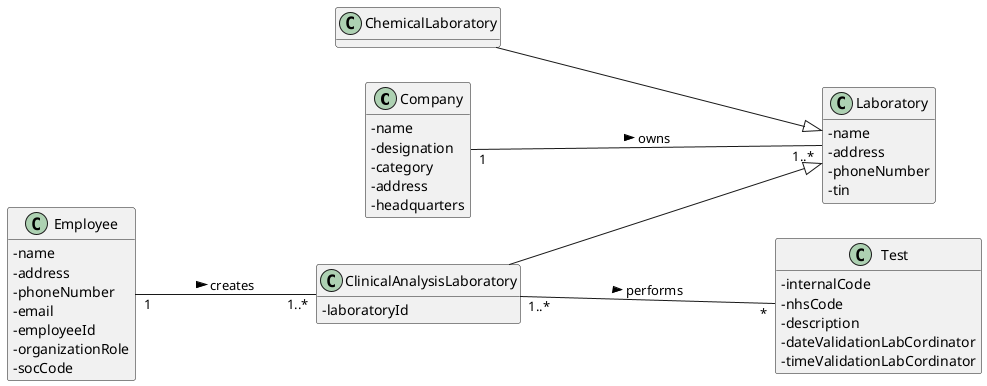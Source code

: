 @startuml
hide methods
left to right direction
skinparam classAttributeIconSize 0



class Company{
-name
-designation
-category
-address
-headquarters
}

class Laboratory {
  -name
  -address
  -phoneNumber
  -tin
}

class ClinicalAnalysisLaboratory {
  -laboratoryId
}

class Test{
-internalCode
-nhsCode
-description
-dateValidationLabCordinator
-timeValidationLabCordinator
}

class ChemicalLaboratory{

}

class Employee{
-name
-address
-phoneNumber
-email
-employeeId
-organizationRole
-socCode
}

Company "1"---- "1..*" Laboratory : owns >
ClinicalAnalysisLaboratory ----|> Laboratory
ClinicalAnalysisLaboratory "1..*"----"*" Test : performs >
Employee "1"---"1..*"ClinicalAnalysisLaboratory : creates >
ChemicalLaboratory ----|> Laboratory



@enduml